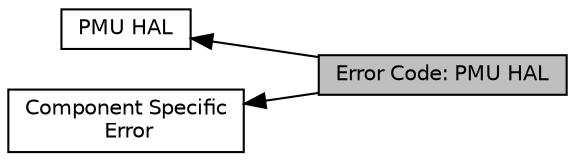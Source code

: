 digraph "Error Code: PMU HAL"
{
  edge [fontname="Helvetica",fontsize="10",labelfontname="Helvetica",labelfontsize="10"];
  node [fontname="Helvetica",fontsize="10",shape=record];
  rankdir=LR;
  Node0 [label="Error Code: PMU HAL",height=0.2,width=0.4,color="black", fillcolor="grey75", style="filled", fontcolor="black"];
  Node2 [label="PMU HAL",height=0.2,width=0.4,color="black", fillcolor="white", style="filled",URL="$da/d8b/group__phhal_pmu.html",tooltip="The Power Management Unit APIs. "];
  Node1 [label="Component Specific\l Error",height=0.2,width=0.4,color="black", fillcolor="white", style="filled",URL="$de/dea/group__grp__comp_specific_error.html",tooltip="Component specific Error Codes. "];
  Node1->Node0 [shape=plaintext, dir="back", style="solid"];
  Node2->Node0 [shape=plaintext, dir="back", style="solid"];
}
